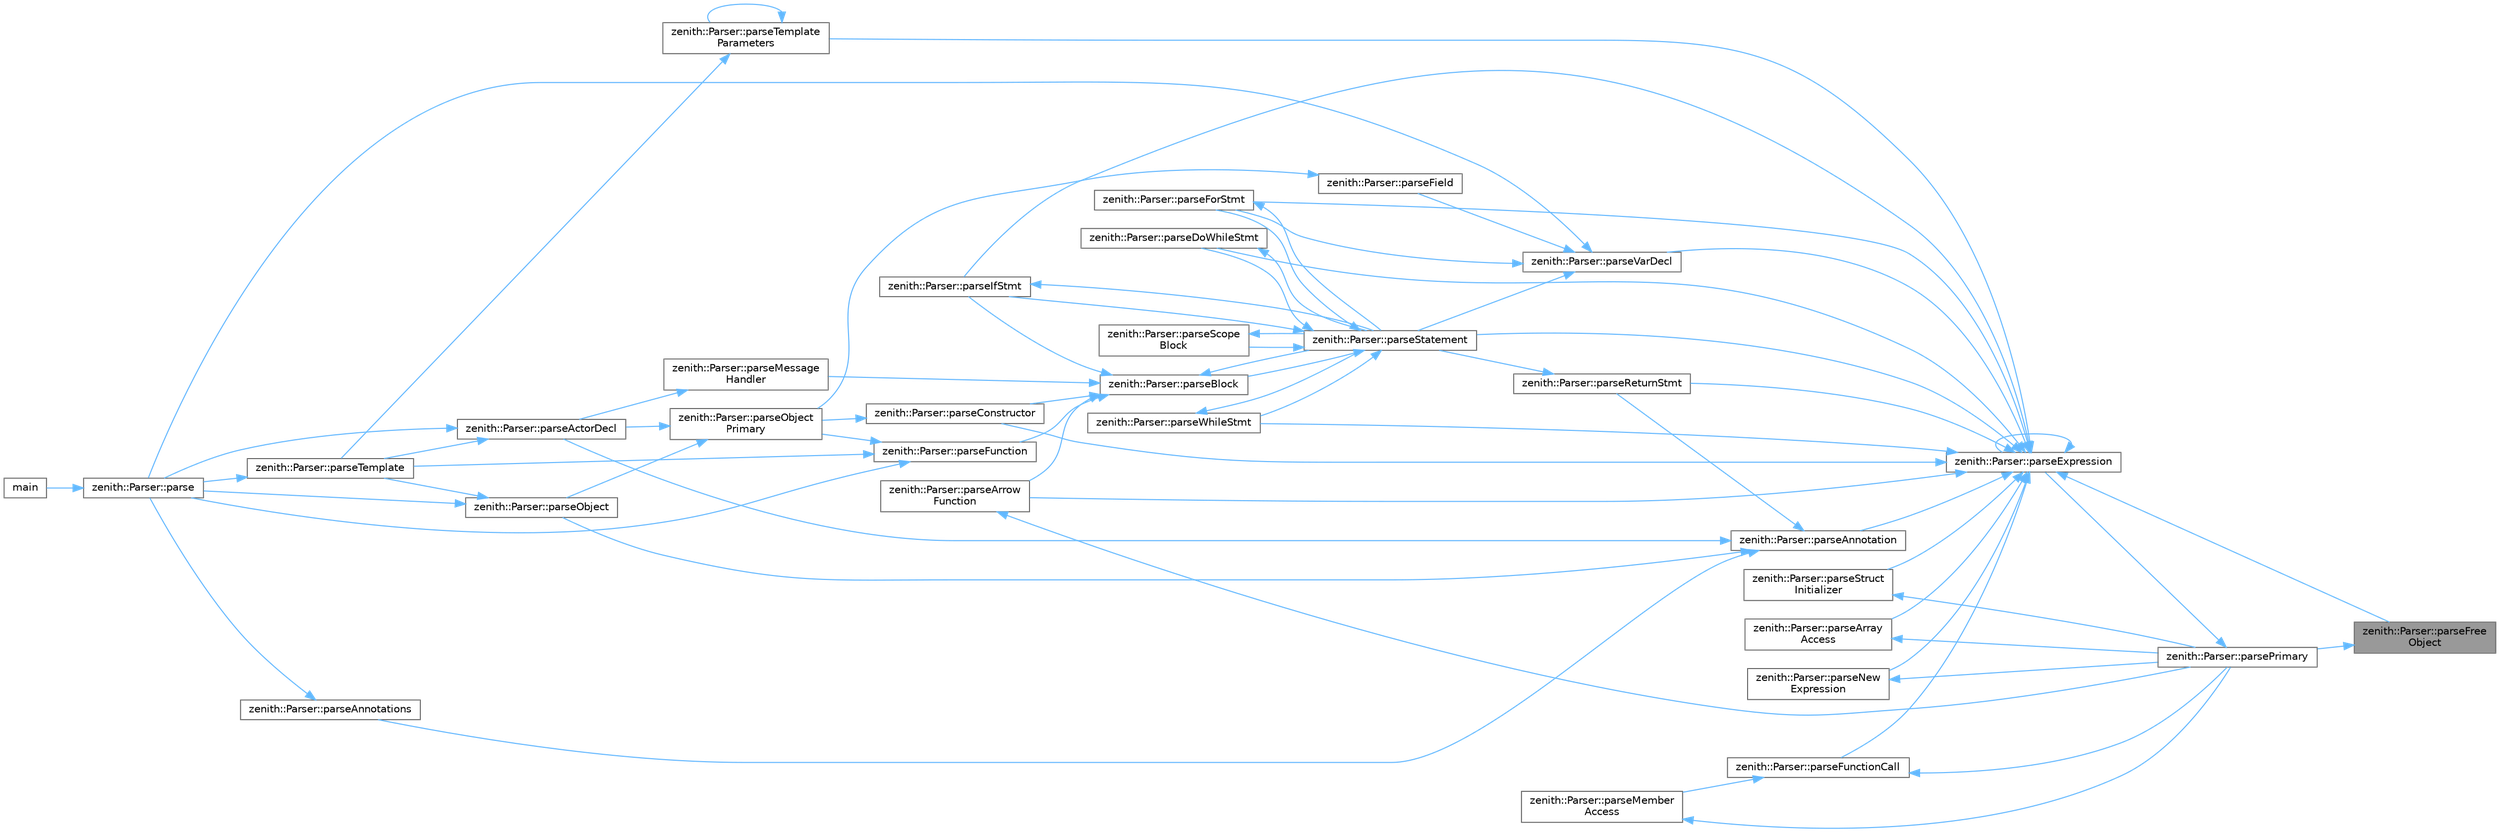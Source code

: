 digraph "zenith::Parser::parseFreeObject"
{
 // LATEX_PDF_SIZE
  bgcolor="transparent";
  edge [fontname=Helvetica,fontsize=10,labelfontname=Helvetica,labelfontsize=10];
  node [fontname=Helvetica,fontsize=10,shape=box,height=0.2,width=0.4];
  rankdir="RL";
  Node1 [id="Node000001",label="zenith::Parser::parseFree\lObject",height=0.2,width=0.4,color="gray40", fillcolor="grey60", style="filled", fontcolor="black",tooltip=" "];
  Node1 -> Node2 [id="edge1_Node000001_Node000002",dir="back",color="steelblue1",style="solid",tooltip=" "];
  Node2 [id="Node000002",label="zenith::Parser::parsePrimary",height=0.2,width=0.4,color="grey40", fillcolor="white", style="filled",URL="$classzenith_1_1_parser.html#a9425b18adfbb62629ae5ea654addc7cb",tooltip=" "];
  Node2 -> Node3 [id="edge2_Node000002_Node000003",dir="back",color="steelblue1",style="solid",tooltip=" "];
  Node3 [id="Node000003",label="zenith::Parser::parseExpression",height=0.2,width=0.4,color="grey40", fillcolor="white", style="filled",URL="$classzenith_1_1_parser.html#a239906fd51d54598f6d3dcc18d97b6b9",tooltip=" "];
  Node3 -> Node4 [id="edge3_Node000003_Node000004",dir="back",color="steelblue1",style="solid",tooltip=" "];
  Node4 [id="Node000004",label="zenith::Parser::parseAnnotation",height=0.2,width=0.4,color="grey40", fillcolor="white", style="filled",URL="$classzenith_1_1_parser.html#afff2e82900309df63d9aa89f4d3e31d6",tooltip=" "];
  Node4 -> Node5 [id="edge4_Node000004_Node000005",dir="back",color="steelblue1",style="solid",tooltip=" "];
  Node5 [id="Node000005",label="zenith::Parser::parseActorDecl",height=0.2,width=0.4,color="grey40", fillcolor="white", style="filled",URL="$classzenith_1_1_parser.html#add98eda497298f55d63689af29839db6",tooltip=" "];
  Node5 -> Node6 [id="edge5_Node000005_Node000006",dir="back",color="steelblue1",style="solid",tooltip=" "];
  Node6 [id="Node000006",label="zenith::Parser::parse",height=0.2,width=0.4,color="grey40", fillcolor="white", style="filled",URL="$classzenith_1_1_parser.html#ad56141bb79abcda2cb032137f51d44c6",tooltip=" "];
  Node6 -> Node7 [id="edge6_Node000006_Node000007",dir="back",color="steelblue1",style="solid",tooltip=" "];
  Node7 [id="Node000007",label="main",height=0.2,width=0.4,color="grey40", fillcolor="white", style="filled",URL="$main_8cpp.html#a0ddf1224851353fc92bfbff6f499fa97",tooltip=" "];
  Node5 -> Node8 [id="edge7_Node000005_Node000008",dir="back",color="steelblue1",style="solid",tooltip=" "];
  Node8 [id="Node000008",label="zenith::Parser::parseTemplate",height=0.2,width=0.4,color="grey40", fillcolor="white", style="filled",URL="$classzenith_1_1_parser.html#ac8ba31b8067fb7325c47b2b85e51abe1",tooltip=" "];
  Node8 -> Node6 [id="edge8_Node000008_Node000006",dir="back",color="steelblue1",style="solid",tooltip=" "];
  Node4 -> Node9 [id="edge9_Node000004_Node000009",dir="back",color="steelblue1",style="solid",tooltip=" "];
  Node9 [id="Node000009",label="zenith::Parser::parseAnnotations",height=0.2,width=0.4,color="grey40", fillcolor="white", style="filled",URL="$classzenith_1_1_parser.html#a13606ea02073ecca24a045f676b58518",tooltip=" "];
  Node9 -> Node6 [id="edge10_Node000009_Node000006",dir="back",color="steelblue1",style="solid",tooltip=" "];
  Node4 -> Node10 [id="edge11_Node000004_Node000010",dir="back",color="steelblue1",style="solid",tooltip=" "];
  Node10 [id="Node000010",label="zenith::Parser::parseObject",height=0.2,width=0.4,color="grey40", fillcolor="white", style="filled",URL="$classzenith_1_1_parser.html#abfe2e0682adcad95cc77595ec52bd4da",tooltip=" "];
  Node10 -> Node6 [id="edge12_Node000010_Node000006",dir="back",color="steelblue1",style="solid",tooltip=" "];
  Node10 -> Node8 [id="edge13_Node000010_Node000008",dir="back",color="steelblue1",style="solid",tooltip=" "];
  Node4 -> Node11 [id="edge14_Node000004_Node000011",dir="back",color="steelblue1",style="solid",tooltip=" "];
  Node11 [id="Node000011",label="zenith::Parser::parseReturnStmt",height=0.2,width=0.4,color="grey40", fillcolor="white", style="filled",URL="$classzenith_1_1_parser.html#a5e026e55d4a57bea1b5ffa7d3b5e93a8",tooltip=" "];
  Node11 -> Node12 [id="edge15_Node000011_Node000012",dir="back",color="steelblue1",style="solid",tooltip=" "];
  Node12 [id="Node000012",label="zenith::Parser::parseStatement",height=0.2,width=0.4,color="grey40", fillcolor="white", style="filled",URL="$classzenith_1_1_parser.html#ada8dc19e8cb4a0f1b37d3ef6a2eb3f9d",tooltip=" "];
  Node12 -> Node13 [id="edge16_Node000012_Node000013",dir="back",color="steelblue1",style="solid",tooltip=" "];
  Node13 [id="Node000013",label="zenith::Parser::parseBlock",height=0.2,width=0.4,color="grey40", fillcolor="white", style="filled",URL="$classzenith_1_1_parser.html#afed5c18e77fc012fe5db9f9e6175e642",tooltip=" "];
  Node13 -> Node14 [id="edge17_Node000013_Node000014",dir="back",color="steelblue1",style="solid",tooltip=" "];
  Node14 [id="Node000014",label="zenith::Parser::parseArrow\lFunction",height=0.2,width=0.4,color="grey40", fillcolor="white", style="filled",URL="$classzenith_1_1_parser.html#a7ea0f8e309ed2fbdf1a9e2ebfa2fbf8d",tooltip=" "];
  Node14 -> Node2 [id="edge18_Node000014_Node000002",dir="back",color="steelblue1",style="solid",tooltip=" "];
  Node13 -> Node15 [id="edge19_Node000013_Node000015",dir="back",color="steelblue1",style="solid",tooltip=" "];
  Node15 [id="Node000015",label="zenith::Parser::parseConstructor",height=0.2,width=0.4,color="grey40", fillcolor="white", style="filled",URL="$classzenith_1_1_parser.html#ae37a2b420e456af55c07efd04676b4af",tooltip=" "];
  Node15 -> Node16 [id="edge20_Node000015_Node000016",dir="back",color="steelblue1",style="solid",tooltip=" "];
  Node16 [id="Node000016",label="zenith::Parser::parseObject\lPrimary",height=0.2,width=0.4,color="grey40", fillcolor="white", style="filled",URL="$classzenith_1_1_parser.html#a74f0f075ac6a9a7935b8b0b20bd1f3ef",tooltip=" "];
  Node16 -> Node5 [id="edge21_Node000016_Node000005",dir="back",color="steelblue1",style="solid",tooltip=" "];
  Node16 -> Node10 [id="edge22_Node000016_Node000010",dir="back",color="steelblue1",style="solid",tooltip=" "];
  Node13 -> Node17 [id="edge23_Node000013_Node000017",dir="back",color="steelblue1",style="solid",tooltip=" "];
  Node17 [id="Node000017",label="zenith::Parser::parseFunction",height=0.2,width=0.4,color="grey40", fillcolor="white", style="filled",URL="$classzenith_1_1_parser.html#a8647a213885b6a7d25032d40410f827b",tooltip=" "];
  Node17 -> Node6 [id="edge24_Node000017_Node000006",dir="back",color="steelblue1",style="solid",tooltip=" "];
  Node17 -> Node16 [id="edge25_Node000017_Node000016",dir="back",color="steelblue1",style="solid",tooltip=" "];
  Node17 -> Node8 [id="edge26_Node000017_Node000008",dir="back",color="steelblue1",style="solid",tooltip=" "];
  Node13 -> Node18 [id="edge27_Node000013_Node000018",dir="back",color="steelblue1",style="solid",tooltip=" "];
  Node18 [id="Node000018",label="zenith::Parser::parseIfStmt",height=0.2,width=0.4,color="grey40", fillcolor="white", style="filled",URL="$classzenith_1_1_parser.html#a6086729ddce119c88e10fe622d069d8f",tooltip=" "];
  Node18 -> Node12 [id="edge28_Node000018_Node000012",dir="back",color="steelblue1",style="solid",tooltip=" "];
  Node13 -> Node19 [id="edge29_Node000013_Node000019",dir="back",color="steelblue1",style="solid",tooltip=" "];
  Node19 [id="Node000019",label="zenith::Parser::parseMessage\lHandler",height=0.2,width=0.4,color="grey40", fillcolor="white", style="filled",URL="$classzenith_1_1_parser.html#a78d55766725bfdd0c7b718adf355eee3",tooltip=" "];
  Node19 -> Node5 [id="edge30_Node000019_Node000005",dir="back",color="steelblue1",style="solid",tooltip=" "];
  Node13 -> Node12 [id="edge31_Node000013_Node000012",dir="back",color="steelblue1",style="solid",tooltip=" "];
  Node12 -> Node20 [id="edge32_Node000012_Node000020",dir="back",color="steelblue1",style="solid",tooltip=" "];
  Node20 [id="Node000020",label="zenith::Parser::parseDoWhileStmt",height=0.2,width=0.4,color="grey40", fillcolor="white", style="filled",URL="$classzenith_1_1_parser.html#a17d038fc7ad2c0dac1b038889f4426ca",tooltip=" "];
  Node20 -> Node12 [id="edge33_Node000020_Node000012",dir="back",color="steelblue1",style="solid",tooltip=" "];
  Node12 -> Node21 [id="edge34_Node000012_Node000021",dir="back",color="steelblue1",style="solid",tooltip=" "];
  Node21 [id="Node000021",label="zenith::Parser::parseForStmt",height=0.2,width=0.4,color="grey40", fillcolor="white", style="filled",URL="$classzenith_1_1_parser.html#ab8ae32b49e1a7d1492f14c6b381aa52b",tooltip=" "];
  Node21 -> Node12 [id="edge35_Node000021_Node000012",dir="back",color="steelblue1",style="solid",tooltip=" "];
  Node12 -> Node18 [id="edge36_Node000012_Node000018",dir="back",color="steelblue1",style="solid",tooltip=" "];
  Node12 -> Node22 [id="edge37_Node000012_Node000022",dir="back",color="steelblue1",style="solid",tooltip=" "];
  Node22 [id="Node000022",label="zenith::Parser::parseScope\lBlock",height=0.2,width=0.4,color="grey40", fillcolor="white", style="filled",URL="$classzenith_1_1_parser.html#acd4ccda2b4a409498daa93e31f2bc23f",tooltip=" "];
  Node22 -> Node12 [id="edge38_Node000022_Node000012",dir="back",color="steelblue1",style="solid",tooltip=" "];
  Node12 -> Node23 [id="edge39_Node000012_Node000023",dir="back",color="steelblue1",style="solid",tooltip=" "];
  Node23 [id="Node000023",label="zenith::Parser::parseWhileStmt",height=0.2,width=0.4,color="grey40", fillcolor="white", style="filled",URL="$classzenith_1_1_parser.html#a6f8fd13014d6a0e82f53ce08a8f9766d",tooltip=" "];
  Node23 -> Node12 [id="edge40_Node000023_Node000012",dir="back",color="steelblue1",style="solid",tooltip=" "];
  Node3 -> Node24 [id="edge41_Node000003_Node000024",dir="back",color="steelblue1",style="solid",tooltip=" "];
  Node24 [id="Node000024",label="zenith::Parser::parseArray\lAccess",height=0.2,width=0.4,color="grey40", fillcolor="white", style="filled",URL="$classzenith_1_1_parser.html#ad32b5cfe98f909cade9216d65b046f58",tooltip=" "];
  Node24 -> Node2 [id="edge42_Node000024_Node000002",dir="back",color="steelblue1",style="solid",tooltip=" "];
  Node3 -> Node14 [id="edge43_Node000003_Node000014",dir="back",color="steelblue1",style="solid",tooltip=" "];
  Node3 -> Node15 [id="edge44_Node000003_Node000015",dir="back",color="steelblue1",style="solid",tooltip=" "];
  Node3 -> Node20 [id="edge45_Node000003_Node000020",dir="back",color="steelblue1",style="solid",tooltip=" "];
  Node3 -> Node3 [id="edge46_Node000003_Node000003",dir="back",color="steelblue1",style="solid",tooltip=" "];
  Node3 -> Node21 [id="edge47_Node000003_Node000021",dir="back",color="steelblue1",style="solid",tooltip=" "];
  Node3 -> Node1 [id="edge48_Node000003_Node000001",dir="back",color="steelblue1",style="solid",tooltip=" "];
  Node3 -> Node25 [id="edge49_Node000003_Node000025",dir="back",color="steelblue1",style="solid",tooltip=" "];
  Node25 [id="Node000025",label="zenith::Parser::parseFunctionCall",height=0.2,width=0.4,color="grey40", fillcolor="white", style="filled",URL="$classzenith_1_1_parser.html#ae2442c2e624e13794605b1ff56047ee8",tooltip=" "];
  Node25 -> Node26 [id="edge50_Node000025_Node000026",dir="back",color="steelblue1",style="solid",tooltip=" "];
  Node26 [id="Node000026",label="zenith::Parser::parseMember\lAccess",height=0.2,width=0.4,color="grey40", fillcolor="white", style="filled",URL="$classzenith_1_1_parser.html#a5f581f39453bce8e553d9d96c5c8d0d2",tooltip=" "];
  Node26 -> Node2 [id="edge51_Node000026_Node000002",dir="back",color="steelblue1",style="solid",tooltip=" "];
  Node25 -> Node2 [id="edge52_Node000025_Node000002",dir="back",color="steelblue1",style="solid",tooltip=" "];
  Node3 -> Node18 [id="edge53_Node000003_Node000018",dir="back",color="steelblue1",style="solid",tooltip=" "];
  Node3 -> Node27 [id="edge54_Node000003_Node000027",dir="back",color="steelblue1",style="solid",tooltip=" "];
  Node27 [id="Node000027",label="zenith::Parser::parseNew\lExpression",height=0.2,width=0.4,color="grey40", fillcolor="white", style="filled",URL="$classzenith_1_1_parser.html#aa984ed730ca80620a7033d259b6faea5",tooltip=" "];
  Node27 -> Node2 [id="edge55_Node000027_Node000002",dir="back",color="steelblue1",style="solid",tooltip=" "];
  Node3 -> Node11 [id="edge56_Node000003_Node000011",dir="back",color="steelblue1",style="solid",tooltip=" "];
  Node3 -> Node12 [id="edge57_Node000003_Node000012",dir="back",color="steelblue1",style="solid",tooltip=" "];
  Node3 -> Node28 [id="edge58_Node000003_Node000028",dir="back",color="steelblue1",style="solid",tooltip=" "];
  Node28 [id="Node000028",label="zenith::Parser::parseStruct\lInitializer",height=0.2,width=0.4,color="grey40", fillcolor="white", style="filled",URL="$classzenith_1_1_parser.html#a4646bbfa2a663abbc777ae26d44e9522",tooltip=" "];
  Node28 -> Node2 [id="edge59_Node000028_Node000002",dir="back",color="steelblue1",style="solid",tooltip=" "];
  Node3 -> Node29 [id="edge60_Node000003_Node000029",dir="back",color="steelblue1",style="solid",tooltip=" "];
  Node29 [id="Node000029",label="zenith::Parser::parseTemplate\lParameters",height=0.2,width=0.4,color="grey40", fillcolor="white", style="filled",URL="$classzenith_1_1_parser.html#aa809de3ebc29d840ad9bc99c0b6ce956",tooltip=" "];
  Node29 -> Node8 [id="edge61_Node000029_Node000008",dir="back",color="steelblue1",style="solid",tooltip=" "];
  Node29 -> Node29 [id="edge62_Node000029_Node000029",dir="back",color="steelblue1",style="solid",tooltip=" "];
  Node3 -> Node30 [id="edge63_Node000003_Node000030",dir="back",color="steelblue1",style="solid",tooltip=" "];
  Node30 [id="Node000030",label="zenith::Parser::parseVarDecl",height=0.2,width=0.4,color="grey40", fillcolor="white", style="filled",URL="$classzenith_1_1_parser.html#a4846f1e07a0155bb95bfee2888cd4e49",tooltip=" "];
  Node30 -> Node6 [id="edge64_Node000030_Node000006",dir="back",color="steelblue1",style="solid",tooltip=" "];
  Node30 -> Node31 [id="edge65_Node000030_Node000031",dir="back",color="steelblue1",style="solid",tooltip=" "];
  Node31 [id="Node000031",label="zenith::Parser::parseField",height=0.2,width=0.4,color="grey40", fillcolor="white", style="filled",URL="$classzenith_1_1_parser.html#a12db59c0397e2ec966e47382f55b4ab8",tooltip=" "];
  Node31 -> Node16 [id="edge66_Node000031_Node000016",dir="back",color="steelblue1",style="solid",tooltip=" "];
  Node30 -> Node21 [id="edge67_Node000030_Node000021",dir="back",color="steelblue1",style="solid",tooltip=" "];
  Node30 -> Node12 [id="edge68_Node000030_Node000012",dir="back",color="steelblue1",style="solid",tooltip=" "];
  Node3 -> Node23 [id="edge69_Node000003_Node000023",dir="back",color="steelblue1",style="solid",tooltip=" "];
}
